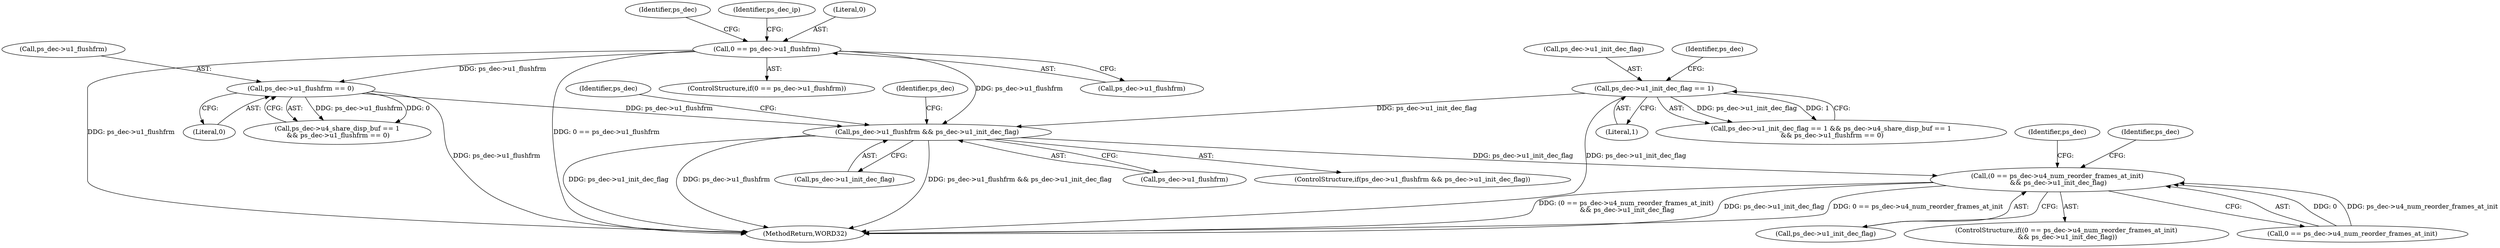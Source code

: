 digraph "0_Android_494561291a503840f385fbcd11d9bc5f4dc502b8@pointer" {
"1000705" [label="(Call,ps_dec->u1_flushfrm && ps_dec->u1_init_dec_flag)"];
"1000263" [label="(Call,0 == ps_dec->u1_flushfrm)"];
"1000542" [label="(Call,ps_dec->u1_flushfrm == 0)"];
"1000531" [label="(Call,ps_dec->u1_init_dec_flag == 1)"];
"1002008" [label="(Call,(0 == ps_dec->u4_num_reorder_frames_at_init)\n && ps_dec->u1_init_dec_flag)"];
"1000543" [label="(Call,ps_dec->u1_flushfrm)"];
"1002014" [label="(Call,ps_dec->u1_init_dec_flag)"];
"1000263" [label="(Call,0 == ps_dec->u1_flushfrm)"];
"1000536" [label="(Call,ps_dec->u4_share_disp_buf == 1\n && ps_dec->u1_flushfrm == 0)"];
"1002007" [label="(ControlStructure,if((0 == ps_dec->u4_num_reorder_frames_at_init)\n && ps_dec->u1_init_dec_flag))"];
"1000704" [label="(ControlStructure,if(ps_dec->u1_flushfrm && ps_dec->u1_init_dec_flag))"];
"1000892" [label="(Identifier,ps_dec)"];
"1000530" [label="(Call,ps_dec->u1_init_dec_flag == 1 && ps_dec->u4_share_disp_buf == 1\n && ps_dec->u1_flushfrm == 0)"];
"1002047" [label="(Identifier,ps_dec)"];
"1000542" [label="(Call,ps_dec->u1_flushfrm == 0)"];
"1002226" [label="(MethodReturn,WORD32)"];
"1000532" [label="(Call,ps_dec->u1_init_dec_flag)"];
"1002008" [label="(Call,(0 == ps_dec->u4_num_reorder_frames_at_init)\n && ps_dec->u1_init_dec_flag)"];
"1000705" [label="(Call,ps_dec->u1_flushfrm && ps_dec->u1_init_dec_flag)"];
"1000313" [label="(Identifier,ps_dec)"];
"1000709" [label="(Call,ps_dec->u1_init_dec_flag)"];
"1000535" [label="(Literal,1)"];
"1000262" [label="(ControlStructure,if(0 == ps_dec->u1_flushfrm))"];
"1000265" [label="(Call,ps_dec->u1_flushfrm)"];
"1000272" [label="(Identifier,ps_dec_ip)"];
"1000539" [label="(Identifier,ps_dec)"];
"1000264" [label="(Literal,0)"];
"1000714" [label="(Identifier,ps_dec)"];
"1000531" [label="(Call,ps_dec->u1_init_dec_flag == 1)"];
"1002009" [label="(Call,0 == ps_dec->u4_num_reorder_frames_at_init)"];
"1000546" [label="(Literal,0)"];
"1000706" [label="(Call,ps_dec->u1_flushfrm)"];
"1002019" [label="(Identifier,ps_dec)"];
"1000705" -> "1000704"  [label="AST: "];
"1000705" -> "1000706"  [label="CFG: "];
"1000705" -> "1000709"  [label="CFG: "];
"1000706" -> "1000705"  [label="AST: "];
"1000709" -> "1000705"  [label="AST: "];
"1000714" -> "1000705"  [label="CFG: "];
"1000892" -> "1000705"  [label="CFG: "];
"1000705" -> "1002226"  [label="DDG: ps_dec->u1_init_dec_flag"];
"1000705" -> "1002226"  [label="DDG: ps_dec->u1_flushfrm"];
"1000705" -> "1002226"  [label="DDG: ps_dec->u1_flushfrm && ps_dec->u1_init_dec_flag"];
"1000263" -> "1000705"  [label="DDG: ps_dec->u1_flushfrm"];
"1000542" -> "1000705"  [label="DDG: ps_dec->u1_flushfrm"];
"1000531" -> "1000705"  [label="DDG: ps_dec->u1_init_dec_flag"];
"1000705" -> "1002008"  [label="DDG: ps_dec->u1_init_dec_flag"];
"1000263" -> "1000262"  [label="AST: "];
"1000263" -> "1000265"  [label="CFG: "];
"1000264" -> "1000263"  [label="AST: "];
"1000265" -> "1000263"  [label="AST: "];
"1000272" -> "1000263"  [label="CFG: "];
"1000313" -> "1000263"  [label="CFG: "];
"1000263" -> "1002226"  [label="DDG: ps_dec->u1_flushfrm"];
"1000263" -> "1002226"  [label="DDG: 0 == ps_dec->u1_flushfrm"];
"1000263" -> "1000542"  [label="DDG: ps_dec->u1_flushfrm"];
"1000542" -> "1000536"  [label="AST: "];
"1000542" -> "1000546"  [label="CFG: "];
"1000543" -> "1000542"  [label="AST: "];
"1000546" -> "1000542"  [label="AST: "];
"1000536" -> "1000542"  [label="CFG: "];
"1000542" -> "1002226"  [label="DDG: ps_dec->u1_flushfrm"];
"1000542" -> "1000536"  [label="DDG: ps_dec->u1_flushfrm"];
"1000542" -> "1000536"  [label="DDG: 0"];
"1000531" -> "1000530"  [label="AST: "];
"1000531" -> "1000535"  [label="CFG: "];
"1000532" -> "1000531"  [label="AST: "];
"1000535" -> "1000531"  [label="AST: "];
"1000539" -> "1000531"  [label="CFG: "];
"1000530" -> "1000531"  [label="CFG: "];
"1000531" -> "1002226"  [label="DDG: ps_dec->u1_init_dec_flag"];
"1000531" -> "1000530"  [label="DDG: ps_dec->u1_init_dec_flag"];
"1000531" -> "1000530"  [label="DDG: 1"];
"1002008" -> "1002007"  [label="AST: "];
"1002008" -> "1002009"  [label="CFG: "];
"1002008" -> "1002014"  [label="CFG: "];
"1002009" -> "1002008"  [label="AST: "];
"1002014" -> "1002008"  [label="AST: "];
"1002019" -> "1002008"  [label="CFG: "];
"1002047" -> "1002008"  [label="CFG: "];
"1002008" -> "1002226"  [label="DDG: (0 == ps_dec->u4_num_reorder_frames_at_init)\n && ps_dec->u1_init_dec_flag"];
"1002008" -> "1002226"  [label="DDG: ps_dec->u1_init_dec_flag"];
"1002008" -> "1002226"  [label="DDG: 0 == ps_dec->u4_num_reorder_frames_at_init"];
"1002009" -> "1002008"  [label="DDG: 0"];
"1002009" -> "1002008"  [label="DDG: ps_dec->u4_num_reorder_frames_at_init"];
}
